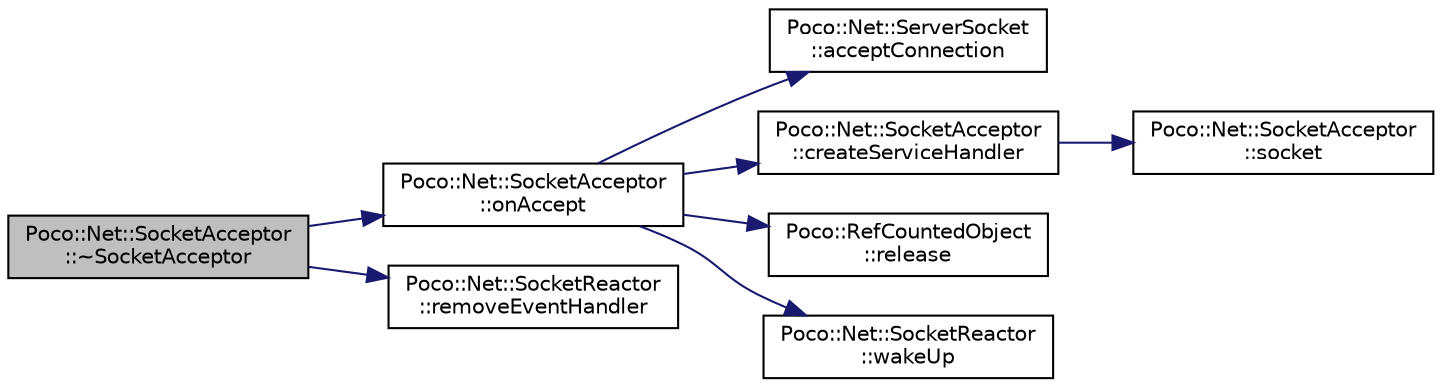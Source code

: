 digraph "Poco::Net::SocketAcceptor::~SocketAcceptor"
{
 // LATEX_PDF_SIZE
  edge [fontname="Helvetica",fontsize="10",labelfontname="Helvetica",labelfontsize="10"];
  node [fontname="Helvetica",fontsize="10",shape=record];
  rankdir="LR";
  Node1 [label="Poco::Net::SocketAcceptor\l::~SocketAcceptor",height=0.2,width=0.4,color="black", fillcolor="grey75", style="filled", fontcolor="black",tooltip="Destroys the SocketAcceptor."];
  Node1 -> Node2 [color="midnightblue",fontsize="10",style="solid"];
  Node2 [label="Poco::Net::SocketAcceptor\l::onAccept",height=0.2,width=0.4,color="black", fillcolor="white", style="filled",URL="$classPoco_1_1Net_1_1SocketAcceptor.html#a772ac8c3efee47a16aec7f5d8d424d4c",tooltip="Accepts connection and creates event handler."];
  Node2 -> Node3 [color="midnightblue",fontsize="10",style="solid"];
  Node3 [label="Poco::Net::ServerSocket\l::acceptConnection",height=0.2,width=0.4,color="black", fillcolor="white", style="filled",URL="$classPoco_1_1Net_1_1ServerSocket.html#abca3758150ac51011ab0fcec6c31ad39",tooltip=" "];
  Node2 -> Node4 [color="midnightblue",fontsize="10",style="solid"];
  Node4 [label="Poco::Net::SocketAcceptor\l::createServiceHandler",height=0.2,width=0.4,color="black", fillcolor="white", style="filled",URL="$classPoco_1_1Net_1_1SocketAcceptor.html#a11b61628e468b39f0a3e9fa77fff7982",tooltip=" "];
  Node4 -> Node5 [color="midnightblue",fontsize="10",style="solid"];
  Node5 [label="Poco::Net::SocketAcceptor\l::socket",height=0.2,width=0.4,color="black", fillcolor="white", style="filled",URL="$classPoco_1_1Net_1_1SocketAcceptor.html#a521a7ee902a8729a28c47f04f78522f2",tooltip="Returns a reference to the SocketAcceptor's socket."];
  Node2 -> Node6 [color="midnightblue",fontsize="10",style="solid"];
  Node6 [label="Poco::RefCountedObject\l::release",height=0.2,width=0.4,color="black", fillcolor="white", style="filled",URL="$classPoco_1_1RefCountedObject.html#a14bf204923a6ba4b97df6f8fdb9deb72",tooltip="Increments the object's reference count."];
  Node2 -> Node7 [color="midnightblue",fontsize="10",style="solid"];
  Node7 [label="Poco::Net::SocketReactor\l::wakeUp",height=0.2,width=0.4,color="black", fillcolor="white", style="filled",URL="$classPoco_1_1Net_1_1SocketReactor.html#aac64524d1d1ee6148262e472768fd710",tooltip=" "];
  Node1 -> Node8 [color="midnightblue",fontsize="10",style="solid"];
  Node8 [label="Poco::Net::SocketReactor\l::removeEventHandler",height=0.2,width=0.4,color="black", fillcolor="white", style="filled",URL="$classPoco_1_1Net_1_1SocketReactor.html#a2c239f3cedcfb75af342c231bf7e8f9d",tooltip="Returns true if the observer is registered with SocketReactor for the given socket."];
}

